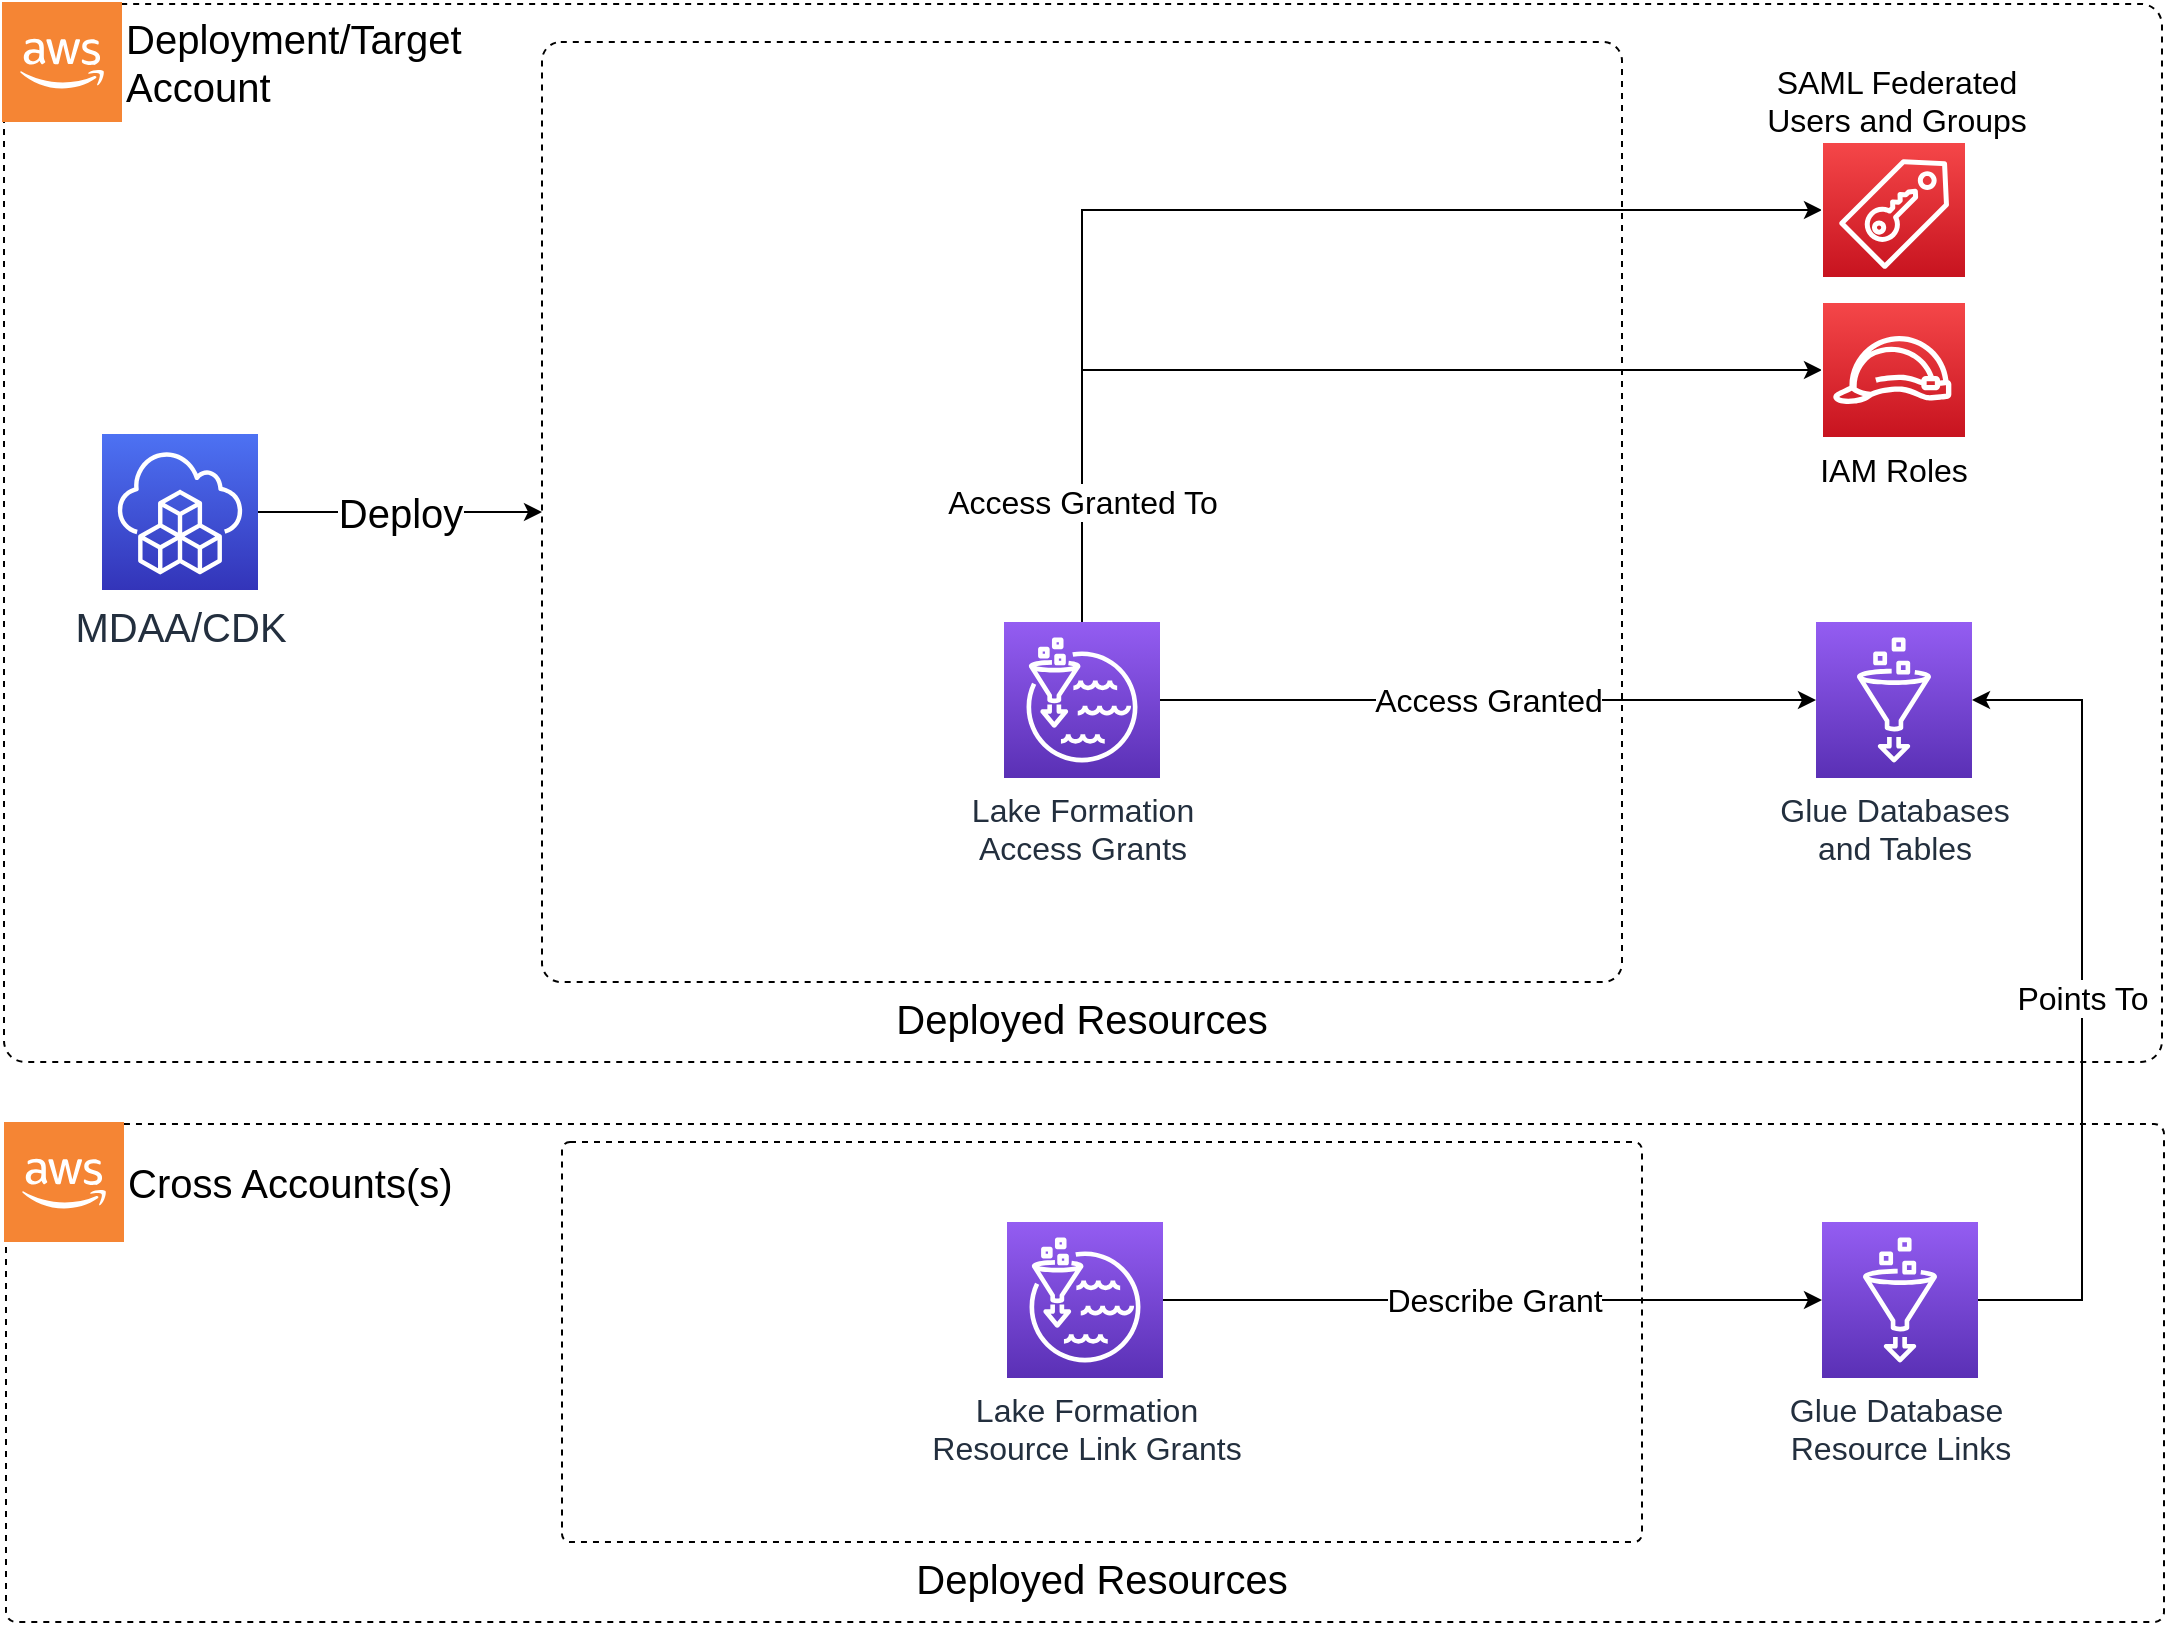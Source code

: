 <mxfile>
    <diagram id="n5W9dpHo_4uRlmlUV37y" name="Page-1">
        <mxGraphModel dx="1945" dy="969" grid="1" gridSize="10" guides="1" tooltips="1" connect="1" arrows="1" fold="1" page="1" pageScale="1" pageWidth="1700" pageHeight="1100" background="#FFFFFF" math="0" shadow="0">
            <root>
                <mxCell id="0"/>
                <mxCell id="1" parent="0"/>
                <mxCell id="2" value="" style="rounded=1;whiteSpace=wrap;html=1;fontSize=20;fillColor=none;arcSize=2;dashed=1;" vertex="1" parent="1">
                    <mxGeometry x="162" y="831" width="1079" height="249" as="geometry"/>
                </mxCell>
                <mxCell id="5" value="Deployed Resources" style="rounded=1;whiteSpace=wrap;html=1;fontSize=20;fillColor=none;arcSize=2;dashed=1;labelPosition=center;verticalLabelPosition=bottom;align=center;verticalAlign=top;" vertex="1" parent="1">
                    <mxGeometry x="440" y="840" width="540" height="200" as="geometry"/>
                </mxCell>
                <mxCell id="Vt560z4J3A8kVG_z0Vwq-2" value="" style="rounded=1;whiteSpace=wrap;html=1;fontSize=20;fillColor=none;arcSize=2;dashed=1;" parent="1" vertex="1">
                    <mxGeometry x="161" y="271" width="1079" height="529" as="geometry"/>
                </mxCell>
                <mxCell id="Vt560z4J3A8kVG_z0Vwq-3" value="Deployed Resources" style="rounded=1;whiteSpace=wrap;html=1;fontSize=20;fillColor=none;arcSize=2;dashed=1;labelPosition=center;verticalLabelPosition=bottom;align=center;verticalAlign=top;" parent="1" vertex="1">
                    <mxGeometry x="430" y="290" width="540" height="470" as="geometry"/>
                </mxCell>
                <mxCell id="Vt560z4J3A8kVG_z0Vwq-4" value="Deployment/Target&lt;br style=&quot;font-size: 20px;&quot;&gt;Account" style="outlineConnect=0;dashed=0;verticalLabelPosition=middle;verticalAlign=middle;align=left;html=1;shape=mxgraph.aws3.cloud_2;fillColor=#F58534;gradientColor=none;labelPosition=right;fontSize=20;" parent="1" vertex="1">
                    <mxGeometry x="160" y="270" width="60" height="60" as="geometry"/>
                </mxCell>
                <mxCell id="Vt560z4J3A8kVG_z0Vwq-5" value="Deploy" style="edgeStyle=orthogonalEdgeStyle;rounded=0;orthogonalLoop=1;jettySize=auto;html=1;entryX=0;entryY=0.5;entryDx=0;entryDy=0;fontSize=20;" parent="1" source="Vt560z4J3A8kVG_z0Vwq-6" target="Vt560z4J3A8kVG_z0Vwq-3" edge="1">
                    <mxGeometry relative="1" as="geometry"/>
                </mxCell>
                <mxCell id="Vt560z4J3A8kVG_z0Vwq-6" value="MDAA/CDK" style="sketch=0;points=[[0,0,0],[0.25,0,0],[0.5,0,0],[0.75,0,0],[1,0,0],[0,1,0],[0.25,1,0],[0.5,1,0],[0.75,1,0],[1,1,0],[0,0.25,0],[0,0.5,0],[0,0.75,0],[1,0.25,0],[1,0.5,0],[1,0.75,0]];outlineConnect=0;fontColor=#232F3E;gradientColor=#4D72F3;gradientDirection=north;fillColor=#3334B9;strokeColor=#ffffff;dashed=0;verticalLabelPosition=bottom;verticalAlign=top;align=center;html=1;fontSize=20;fontStyle=0;aspect=fixed;shape=mxgraph.aws4.resourceIcon;resIcon=mxgraph.aws4.cloud_development_kit;" parent="1" vertex="1">
                    <mxGeometry x="210" y="486" width="78" height="78" as="geometry"/>
                </mxCell>
                <mxCell id="3B_KiqaqHUXAnPtfV2Ec-1" value="Glue Databases&lt;br style=&quot;font-size: 16px;&quot;&gt;and Tables" style="sketch=0;points=[[0,0,0],[0.25,0,0],[0.5,0,0],[0.75,0,0],[1,0,0],[0,1,0],[0.25,1,0],[0.5,1,0],[0.75,1,0],[1,1,0],[0,0.25,0],[0,0.5,0],[0,0.75,0],[1,0.25,0],[1,0.5,0],[1,0.75,0]];outlineConnect=0;fontColor=#232F3E;gradientColor=#945DF2;gradientDirection=north;fillColor=#5A30B5;strokeColor=#ffffff;dashed=0;verticalLabelPosition=bottom;verticalAlign=top;align=center;html=1;fontSize=16;fontStyle=0;aspect=fixed;shape=mxgraph.aws4.resourceIcon;resIcon=mxgraph.aws4.glue;" parent="1" vertex="1">
                    <mxGeometry x="1067" y="580" width="78" height="78" as="geometry"/>
                </mxCell>
                <mxCell id="3B_KiqaqHUXAnPtfV2Ec-12" style="edgeStyle=orthogonalEdgeStyle;rounded=0;orthogonalLoop=1;jettySize=auto;html=1;entryX=0;entryY=0.5;entryDx=0;entryDy=0;fontSize=16;" parent="1" source="3B_KiqaqHUXAnPtfV2Ec-3" target="3B_KiqaqHUXAnPtfV2Ec-9" edge="1">
                    <mxGeometry relative="1" as="geometry">
                        <Array as="points">
                            <mxPoint x="700" y="374"/>
                        </Array>
                    </mxGeometry>
                </mxCell>
                <mxCell id="3B_KiqaqHUXAnPtfV2Ec-13" value="Access Granted To" style="edgeStyle=orthogonalEdgeStyle;rounded=0;orthogonalLoop=1;jettySize=auto;html=1;entryX=0;entryY=0.5;entryDx=0;entryDy=0;fontSize=16;" parent="1" source="3B_KiqaqHUXAnPtfV2Ec-3" target="3B_KiqaqHUXAnPtfV2Ec-5" edge="1">
                    <mxGeometry x="-0.758" relative="1" as="geometry">
                        <Array as="points">
                            <mxPoint x="700" y="454"/>
                        </Array>
                        <mxPoint as="offset"/>
                    </mxGeometry>
                </mxCell>
                <mxCell id="3B_KiqaqHUXAnPtfV2Ec-14" value="Access Granted" style="edgeStyle=orthogonalEdgeStyle;rounded=0;orthogonalLoop=1;jettySize=auto;html=1;fontSize=16;" parent="1" source="3B_KiqaqHUXAnPtfV2Ec-3" target="3B_KiqaqHUXAnPtfV2Ec-1" edge="1">
                    <mxGeometry relative="1" as="geometry"/>
                </mxCell>
                <mxCell id="3B_KiqaqHUXAnPtfV2Ec-3" value="Lake Formation&lt;br style=&quot;font-size: 16px;&quot;&gt;Access Grants" style="sketch=0;points=[[0,0,0],[0.25,0,0],[0.5,0,0],[0.75,0,0],[1,0,0],[0,1,0],[0.25,1,0],[0.5,1,0],[0.75,1,0],[1,1,0],[0,0.25,0],[0,0.5,0],[0,0.75,0],[1,0.25,0],[1,0.5,0],[1,0.75,0]];outlineConnect=0;fontColor=#232F3E;gradientColor=#945DF2;gradientDirection=north;fillColor=#5A30B5;strokeColor=#ffffff;dashed=0;verticalLabelPosition=bottom;verticalAlign=top;align=center;html=1;fontSize=16;fontStyle=0;aspect=fixed;shape=mxgraph.aws4.resourceIcon;resIcon=mxgraph.aws4.lake_formation;" parent="1" vertex="1">
                    <mxGeometry x="661" y="580" width="78" height="78" as="geometry"/>
                </mxCell>
                <mxCell id="3B_KiqaqHUXAnPtfV2Ec-4" value="IAM Roles" style="group;labelPosition=center;verticalLabelPosition=bottom;align=center;verticalAlign=top;fontSize=16;" parent="1" vertex="1" connectable="0">
                    <mxGeometry x="1070" y="420" width="72" height="68" as="geometry"/>
                </mxCell>
                <mxCell id="3B_KiqaqHUXAnPtfV2Ec-5" value="" style="rounded=0;whiteSpace=wrap;html=1;verticalAlign=top;fillColor=#C7131F;strokeColor=#ffffff;fontColor=#232F3E;sketch=0;gradientColor=#F54749;gradientDirection=north;dashed=0;fontStyle=0;" parent="3B_KiqaqHUXAnPtfV2Ec-4" vertex="1">
                    <mxGeometry width="72" height="68" as="geometry"/>
                </mxCell>
                <mxCell id="3B_KiqaqHUXAnPtfV2Ec-6" value="" style="sketch=0;outlineConnect=0;dashed=0;verticalLabelPosition=bottom;verticalAlign=top;align=center;html=1;fontSize=12;fontStyle=0;aspect=fixed;pointerEvents=1;shape=mxgraph.aws4.role;" parent="3B_KiqaqHUXAnPtfV2Ec-4" vertex="1">
                    <mxGeometry x="5" y="17" width="60.27" height="34" as="geometry"/>
                </mxCell>
                <mxCell id="3B_KiqaqHUXAnPtfV2Ec-8" value="SAML Federated&#10;Users and Groups" style="group;labelPosition=center;verticalLabelPosition=top;align=center;verticalAlign=bottom;fontSize=16;" parent="1" vertex="1" connectable="0">
                    <mxGeometry x="1070" y="340" width="75" height="78" as="geometry"/>
                </mxCell>
                <mxCell id="3B_KiqaqHUXAnPtfV2Ec-9" value="" style="rounded=0;whiteSpace=wrap;html=1;verticalAlign=top;fillColor=#C7131F;strokeColor=#ffffff;fontColor=#232F3E;sketch=0;gradientColor=#F54749;gradientDirection=north;dashed=0;fontStyle=0;" parent="3B_KiqaqHUXAnPtfV2Ec-8" vertex="1">
                    <mxGeometry width="72" height="68" as="geometry"/>
                </mxCell>
                <mxCell id="3B_KiqaqHUXAnPtfV2Ec-7" value="" style="sketch=0;outlineConnect=0;dashed=0;verticalLabelPosition=bottom;verticalAlign=top;align=center;html=1;fontSize=12;fontStyle=0;aspect=fixed;pointerEvents=1;shape=mxgraph.aws4.saml_token;" parent="3B_KiqaqHUXAnPtfV2Ec-8" vertex="1">
                    <mxGeometry x="8.5" y="8.5" width="55" height="55" as="geometry"/>
                </mxCell>
                <mxCell id="3" value="Cross Accounts(s)" style="outlineConnect=0;dashed=0;verticalLabelPosition=middle;verticalAlign=middle;align=left;html=1;shape=mxgraph.aws3.cloud_2;fillColor=#F58534;gradientColor=none;labelPosition=right;fontSize=20;" vertex="1" parent="1">
                    <mxGeometry x="161" y="830" width="60" height="60" as="geometry"/>
                </mxCell>
                <mxCell id="8" value="Describe Grant" style="edgeStyle=orthogonalEdgeStyle;rounded=0;html=1;entryX=0;entryY=0.5;entryDx=0;entryDy=0;entryPerimeter=0;fontSize=16;" edge="1" parent="1" source="4" target="6">
                    <mxGeometry relative="1" as="geometry"/>
                </mxCell>
                <mxCell id="4" value="Lake Formation&lt;br style=&quot;font-size: 16px;&quot;&gt;Resource Link Grants" style="sketch=0;points=[[0,0,0],[0.25,0,0],[0.5,0,0],[0.75,0,0],[1,0,0],[0,1,0],[0.25,1,0],[0.5,1,0],[0.75,1,0],[1,1,0],[0,0.25,0],[0,0.5,0],[0,0.75,0],[1,0.25,0],[1,0.5,0],[1,0.75,0]];outlineConnect=0;fontColor=#232F3E;gradientColor=#945DF2;gradientDirection=north;fillColor=#5A30B5;strokeColor=#ffffff;dashed=0;verticalLabelPosition=bottom;verticalAlign=top;align=center;html=1;fontSize=16;fontStyle=0;aspect=fixed;shape=mxgraph.aws4.resourceIcon;resIcon=mxgraph.aws4.lake_formation;" vertex="1" parent="1">
                    <mxGeometry x="662.5" y="880" width="78" height="78" as="geometry"/>
                </mxCell>
                <mxCell id="7" value="Points To" style="edgeStyle=orthogonalEdgeStyle;html=1;entryX=1;entryY=0.5;entryDx=0;entryDy=0;entryPerimeter=0;rounded=0;fontSize=16;" edge="1" parent="1" source="6" target="3B_KiqaqHUXAnPtfV2Ec-1">
                    <mxGeometry relative="1" as="geometry">
                        <Array as="points">
                            <mxPoint x="1200" y="919"/>
                            <mxPoint x="1200" y="619"/>
                        </Array>
                    </mxGeometry>
                </mxCell>
                <mxCell id="6" value="Glue Database&amp;nbsp;&lt;br&gt;Resource Links" style="sketch=0;points=[[0,0,0],[0.25,0,0],[0.5,0,0],[0.75,0,0],[1,0,0],[0,1,0],[0.25,1,0],[0.5,1,0],[0.75,1,0],[1,1,0],[0,0.25,0],[0,0.5,0],[0,0.75,0],[1,0.25,0],[1,0.5,0],[1,0.75,0]];outlineConnect=0;fontColor=#232F3E;gradientColor=#945DF2;gradientDirection=north;fillColor=#5A30B5;strokeColor=#ffffff;dashed=0;verticalLabelPosition=bottom;verticalAlign=top;align=center;html=1;fontSize=16;fontStyle=0;aspect=fixed;shape=mxgraph.aws4.resourceIcon;resIcon=mxgraph.aws4.glue;" vertex="1" parent="1">
                    <mxGeometry x="1070" y="880" width="78" height="78" as="geometry"/>
                </mxCell>
            </root>
        </mxGraphModel>
    </diagram>
</mxfile>